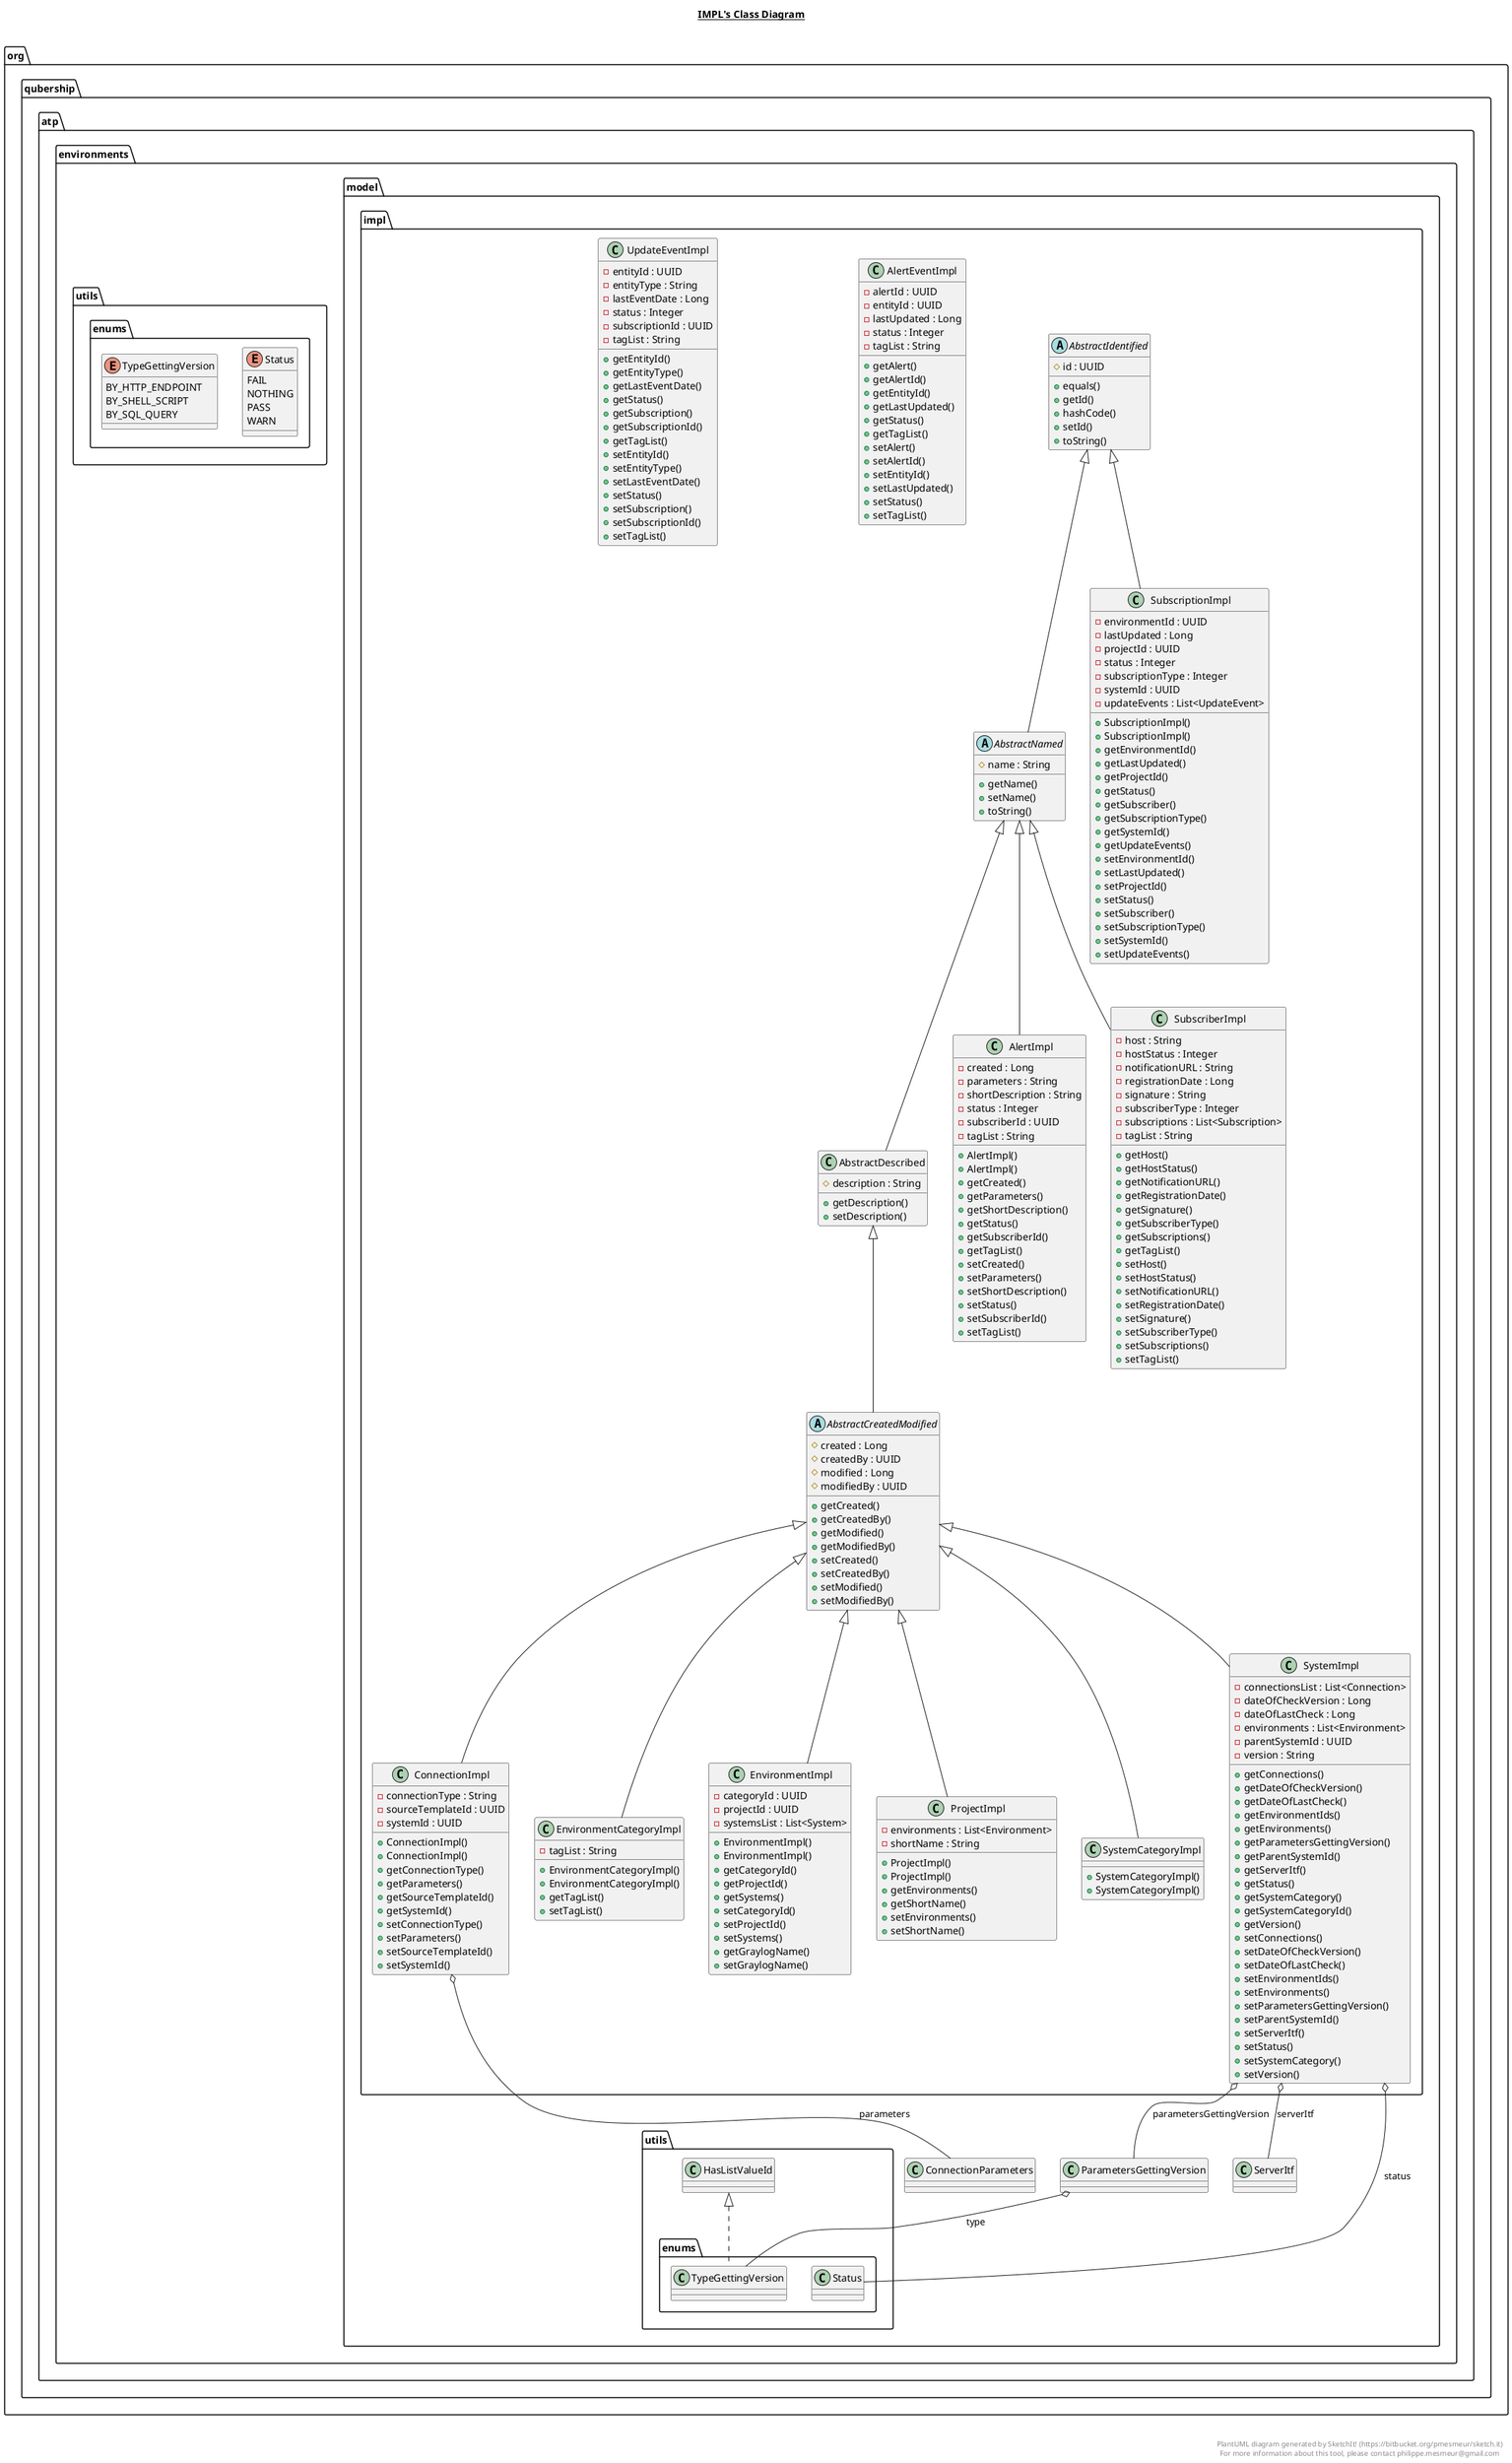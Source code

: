 @startuml

title __IMPL's Class Diagram__\n

  namespace org.qubership.atp.environments {
    namespace model {
        namespace impl {
        abstract class org.qubership.atp.environments.model.impl.AbstractCreatedModified {
            # created : Long
            # createdBy : UUID
            # modified : Long
            # modifiedBy : UUID
            + getCreated()
            + getCreatedBy()
            + getModified()
            + getModifiedBy()
            + setCreated()
            + setCreatedBy()
            + setModified()
            + setModifiedBy()
        }

        class org.qubership.atp.environments.model.impl.AbstractDescribed {
            # description : String
            + getDescription()
            + setDescription()
        }

        abstract class org.qubership.atp.environments.model.impl.AbstractIdentified {
            # id : UUID
            + equals()
            + getId()
            + hashCode()
            + setId()
            + toString()
        }

        abstract class org.qubership.atp.environments.model.impl.AbstractNamed {
            # name : String
            + getName()
            + setName()
            + toString()
        }

        class org.qubership.atp.environments.model.impl.AlertEventImpl {
            - alertId : UUID
            - entityId : UUID
            - lastUpdated : Long
            - status : Integer
            - tagList : String
            + getAlert()
            + getAlertId()
            + getEntityId()
            + getLastUpdated()
            + getStatus()
            + getTagList()
            + setAlert()
            + setAlertId()
            + setEntityId()
            + setLastUpdated()
            + setStatus()
            + setTagList()
        }

        class org.qubership.atp.environments.model.impl.AlertImpl {
            - created : Long
            - parameters : String
            - shortDescription : String
            - status : Integer
            - subscriberId : UUID
            - tagList : String
            + AlertImpl()
            + AlertImpl()
            + getCreated()
            + getParameters()
            + getShortDescription()
            + getStatus()
            + getSubscriberId()
            + getTagList()
            + setCreated()
            + setParameters()
            + setShortDescription()
            + setStatus()
            + setSubscriberId()
            + setTagList()
        }

        class org.qubership.atp.environments.model.impl.ConnectionImpl {
            - connectionType : String
            - sourceTemplateId : UUID
            - systemId : UUID
            + ConnectionImpl()
            + ConnectionImpl()
            + getConnectionType()
            + getParameters()
            + getSourceTemplateId()
            + getSystemId()
            + setConnectionType()
            + setParameters()
            + setSourceTemplateId()
            + setSystemId()
        }

        class org.qubership.atp.environments.model.impl.EnvironmentCategoryImpl {
            - tagList : String
            + EnvironmentCategoryImpl()
            + EnvironmentCategoryImpl()
            + getTagList()
            + setTagList()
        }

        class org.qubership.atp.environments.model.impl.EnvironmentImpl {
            - categoryId : UUID
            - projectId : UUID
            - systemsList : List<System>
            + EnvironmentImpl()
            + EnvironmentImpl()
            + getCategoryId()
            + getProjectId()
            + getSystems()
            + setCategoryId()
            + setProjectId()
            + setSystems()
            + getGraylogName()
            + setGraylogName()
        }

        class org.qubership.atp.environments.model.impl.ProjectImpl {
            - environments : List<Environment>
            - shortName : String
            + ProjectImpl()
            + ProjectImpl()
            + getEnvironments()
            + getShortName()
            + setEnvironments()
            + setShortName()
        }

        class org.qubership.atp.environments.model.impl.SubscriberImpl {
            - host : String
            - hostStatus : Integer
            - notificationURL : String
            - registrationDate : Long
            - signature : String
            - subscriberType : Integer
            - subscriptions : List<Subscription>
            - tagList : String
            + getHost()
            + getHostStatus()
            + getNotificationURL()
            + getRegistrationDate()
            + getSignature()
            + getSubscriberType()
            + getSubscriptions()
            + getTagList()
            + setHost()
            + setHostStatus()
            + setNotificationURL()
            + setRegistrationDate()
            + setSignature()
            + setSubscriberType()
            + setSubscriptions()
            + setTagList()
        }

        class org.qubership.atp.environments.model.impl.SubscriptionImpl {
            - environmentId : UUID
            - lastUpdated : Long
            - projectId : UUID
            - status : Integer
            - subscriptionType : Integer
            - systemId : UUID
            - updateEvents : List<UpdateEvent>
            + SubscriptionImpl()
            + SubscriptionImpl()
            + getEnvironmentId()
            + getLastUpdated()
            + getProjectId()
            + getStatus()
            + getSubscriber()
            + getSubscriptionType()
            + getSystemId()
            + getUpdateEvents()
            + setEnvironmentId()
            + setLastUpdated()
            + setProjectId()
            + setStatus()
            + setSubscriber()
            + setSubscriptionType()
            + setSystemId()
            + setUpdateEvents()
        }

        class org.qubership.atp.environments.model.impl.SystemCategoryImpl {
            + SystemCategoryImpl()
            + SystemCategoryImpl()
        }

        class org.qubership.atp.environments.model.impl.SystemImpl {
            - connectionsList : List<Connection>
            - dateOfCheckVersion : Long
            - dateOfLastCheck : Long
            - environments : List<Environment>
            - parentSystemId : UUID
            - version : String
            + getConnections()
            + getDateOfCheckVersion()
            + getDateOfLastCheck()
            + getEnvironmentIds()
            + getEnvironments()
            + getParametersGettingVersion()
            + getParentSystemId()
            + getServerItf()
            + getStatus()
            + getSystemCategory()
            + getSystemCategoryId()
            + getVersion()
            + setConnections()
            + setDateOfCheckVersion()
            + setDateOfLastCheck()
            + setEnvironmentIds()
            + setEnvironments()
            + setParametersGettingVersion()
            + setParentSystemId()
            + setServerItf()
            + setStatus()
            + setSystemCategory()
            + setVersion()
        }

        class org.qubership.atp.environments.model.impl.UpdateEventImpl {
            - entityId : UUID
            - entityType : String
            - lastEventDate : Long
            - status : Integer
            - subscriptionId : UUID
            - tagList : String
            + getEntityId()
            + getEntityType()
            + getLastEventDate()
            + getStatus()
            + getSubscription()
            + getSubscriptionId()
            + getTagList()
            + setEntityId()
            + setEntityType()
            + setLastEventDate()
            + setStatus()
            + setSubscription()
            + setSubscriptionId()
            + setTagList()
        }
      }
    }
  }

  namespace org.qubership.atp.environments.utils {

        namespace enums {
          enum Status {
            FAIL
            NOTHING
            PASS
            WARN
          }
          enum TypeGettingVersion {
            BY_HTTP_ENDPOINT
            BY_SHELL_SCRIPT
            BY_SQL_QUERY
          }
        }
    }


  org.qubership.atp.environments.model.impl.AbstractCreatedModified -up-|> org.qubership.atp.environments.model.impl.AbstractDescribed
  org.qubership.atp.environments.model.impl.AbstractDescribed -up-|> org.qubership.atp.environments.model.impl.AbstractNamed
  org.qubership.atp.environments.model.impl.AbstractNamed -up-|> org.qubership.atp.environments.model.impl.AbstractIdentified
  org.qubership.atp.environments.model.impl.AlertImpl -up-|> org.qubership.atp.environments.model.impl.AbstractNamed
  org.qubership.atp.environments.model.impl.ConnectionImpl -up-|> org.qubership.atp.environments.model.impl.AbstractCreatedModified
  org.qubership.atp.environments.model.impl.ConnectionImpl o-- org.qubership.atp.environments.model.ConnectionParameters : parameters
  org.qubership.atp.environments.model.impl.EnvironmentCategoryImpl -up-|> org.qubership.atp.environments.model.impl.AbstractCreatedModified
  org.qubership.atp.environments.model.impl.EnvironmentImpl -up-|> org.qubership.atp.environments.model.impl.AbstractCreatedModified
  org.qubership.atp.environments.model.impl.ProjectImpl -up-|> org.qubership.atp.environments.model.impl.AbstractCreatedModified
  org.qubership.atp.environments.model.impl.SubscriberImpl -up-|> org.qubership.atp.environments.model.impl.AbstractNamed
  org.qubership.atp.environments.model.impl.SubscriptionImpl -up-|> org.qubership.atp.environments.model.impl.AbstractIdentified
  org.qubership.atp.environments.model.impl.SystemCategoryImpl -up-|> org.qubership.atp.environments.model.impl.AbstractCreatedModified
  org.qubership.atp.environments.model.impl.SystemImpl -up-|> org.qubership.atp.environments.model.impl.AbstractCreatedModified
  org.qubership.atp.environments.model.impl.SystemImpl o-- org.qubership.atp.environments.model.ParametersGettingVersion : parametersGettingVersion
  org.qubership.atp.environments.model.impl.SystemImpl o-- org.qubership.atp.environments.model.ServerItf : serverItf
  org.qubership.atp.environments.model.impl.SystemImpl o-- org.qubership.atp.environments.model.utils.enums.Status : status

  org.qubership.atp.environments.model.utils.enums.TypeGettingVersion .up.|> org.qubership.atp.environments.model.utils.HasListValueId
  org.qubership.atp.environments.model.ParametersGettingVersion o-- org.qubership.atp.environments.model.utils.enums.TypeGettingVersion : type


right footer


PlantUML diagram generated by SketchIt! (https://bitbucket.org/pmesmeur/sketch.it)
For more information about this tool, please contact philippe.mesmeur@gmail.com
endfooter

@enduml

